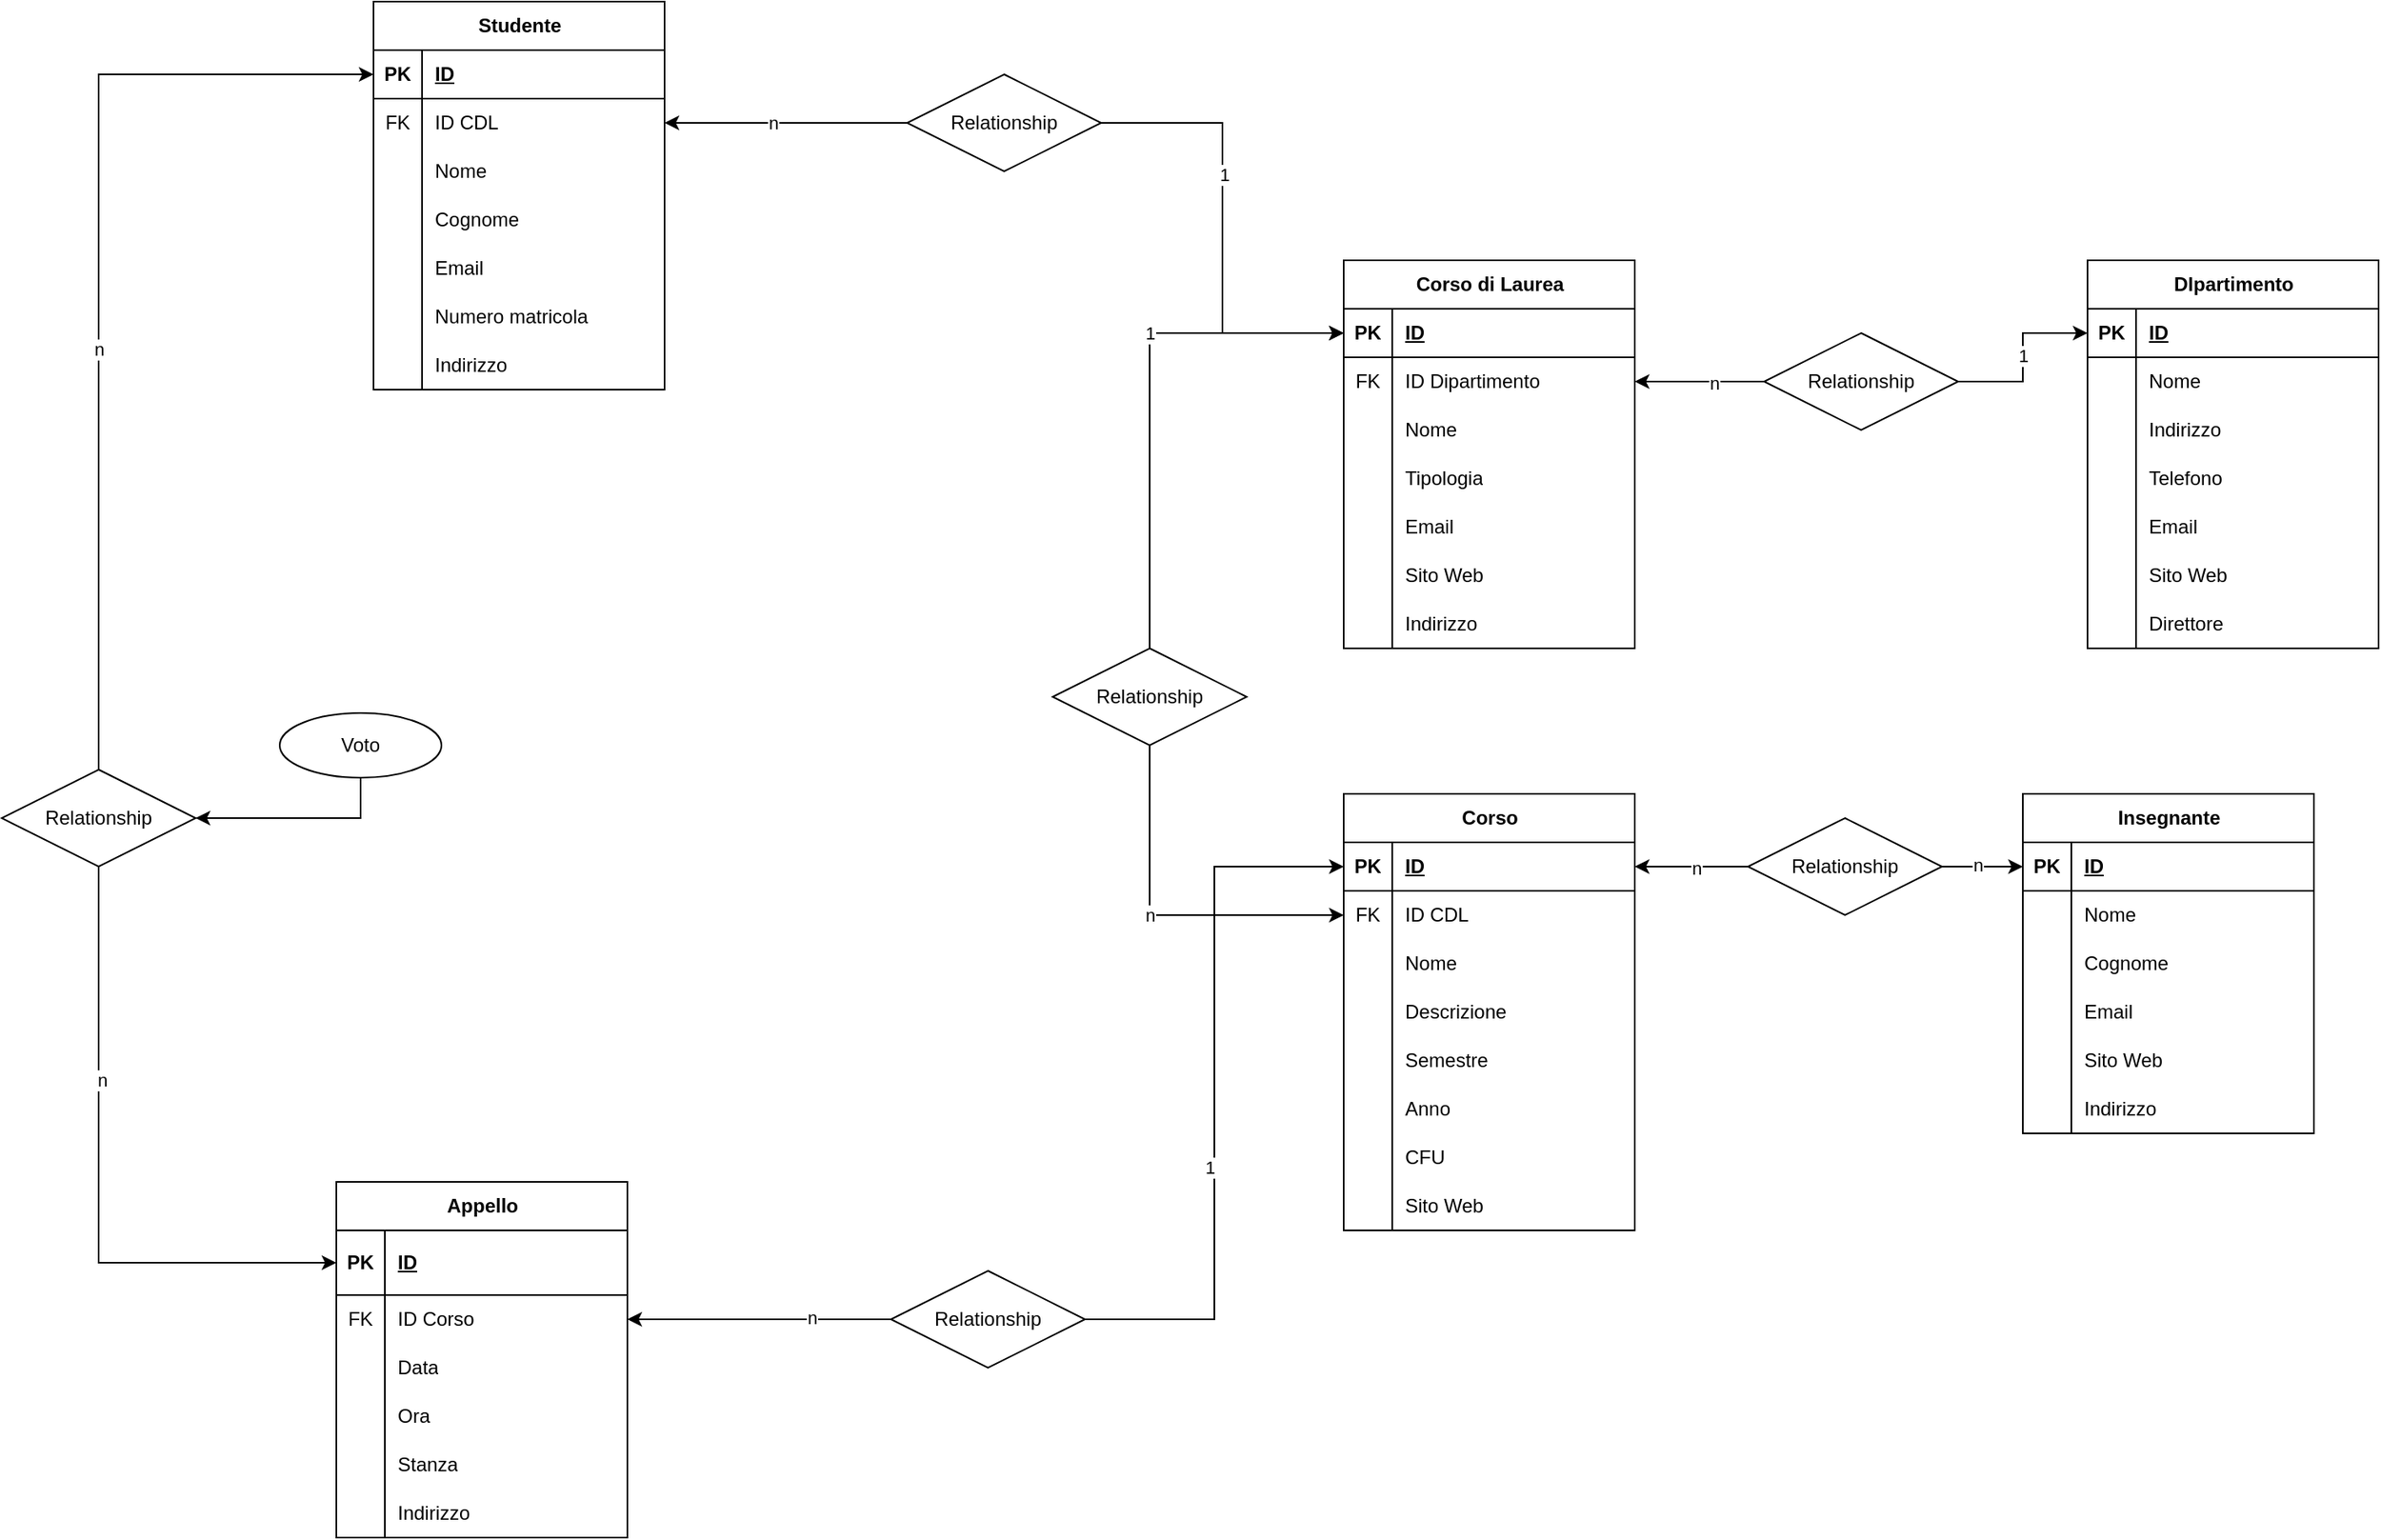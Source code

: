 <mxfile version="22.1.17" type="device">
  <diagram name="Pagina-1" id="bOSe6XZ02YsRYCnW9LyF">
    <mxGraphModel dx="2736" dy="949" grid="1" gridSize="10" guides="1" tooltips="1" connect="1" arrows="1" fold="1" page="1" pageScale="1" pageWidth="827" pageHeight="1169" math="0" shadow="0">
      <root>
        <mxCell id="0" />
        <mxCell id="1" parent="0" />
        <mxCell id="Li43aNXKRcYg925_j9xY-1" value="DIpartimento" style="shape=table;startSize=30;container=1;collapsible=1;childLayout=tableLayout;fixedRows=1;rowLines=0;fontStyle=1;align=center;resizeLast=1;html=1;" vertex="1" parent="1">
          <mxGeometry x="580" y="210" width="180" height="240" as="geometry" />
        </mxCell>
        <mxCell id="Li43aNXKRcYg925_j9xY-2" value="" style="shape=tableRow;horizontal=0;startSize=0;swimlaneHead=0;swimlaneBody=0;fillColor=none;collapsible=0;dropTarget=0;points=[[0,0.5],[1,0.5]];portConstraint=eastwest;top=0;left=0;right=0;bottom=1;" vertex="1" parent="Li43aNXKRcYg925_j9xY-1">
          <mxGeometry y="30" width="180" height="30" as="geometry" />
        </mxCell>
        <mxCell id="Li43aNXKRcYg925_j9xY-3" value="PK" style="shape=partialRectangle;connectable=0;fillColor=none;top=0;left=0;bottom=0;right=0;fontStyle=1;overflow=hidden;whiteSpace=wrap;html=1;" vertex="1" parent="Li43aNXKRcYg925_j9xY-2">
          <mxGeometry width="30" height="30" as="geometry">
            <mxRectangle width="30" height="30" as="alternateBounds" />
          </mxGeometry>
        </mxCell>
        <mxCell id="Li43aNXKRcYg925_j9xY-4" value="ID" style="shape=partialRectangle;connectable=0;fillColor=none;top=0;left=0;bottom=0;right=0;align=left;spacingLeft=6;fontStyle=5;overflow=hidden;whiteSpace=wrap;html=1;" vertex="1" parent="Li43aNXKRcYg925_j9xY-2">
          <mxGeometry x="30" width="150" height="30" as="geometry">
            <mxRectangle width="150" height="30" as="alternateBounds" />
          </mxGeometry>
        </mxCell>
        <mxCell id="Li43aNXKRcYg925_j9xY-5" value="" style="shape=tableRow;horizontal=0;startSize=0;swimlaneHead=0;swimlaneBody=0;fillColor=none;collapsible=0;dropTarget=0;points=[[0,0.5],[1,0.5]];portConstraint=eastwest;top=0;left=0;right=0;bottom=0;" vertex="1" parent="Li43aNXKRcYg925_j9xY-1">
          <mxGeometry y="60" width="180" height="30" as="geometry" />
        </mxCell>
        <mxCell id="Li43aNXKRcYg925_j9xY-6" value="" style="shape=partialRectangle;connectable=0;fillColor=none;top=0;left=0;bottom=0;right=0;editable=1;overflow=hidden;whiteSpace=wrap;html=1;" vertex="1" parent="Li43aNXKRcYg925_j9xY-5">
          <mxGeometry width="30" height="30" as="geometry">
            <mxRectangle width="30" height="30" as="alternateBounds" />
          </mxGeometry>
        </mxCell>
        <mxCell id="Li43aNXKRcYg925_j9xY-7" value="Nome" style="shape=partialRectangle;connectable=0;fillColor=none;top=0;left=0;bottom=0;right=0;align=left;spacingLeft=6;overflow=hidden;whiteSpace=wrap;html=1;" vertex="1" parent="Li43aNXKRcYg925_j9xY-5">
          <mxGeometry x="30" width="150" height="30" as="geometry">
            <mxRectangle width="150" height="30" as="alternateBounds" />
          </mxGeometry>
        </mxCell>
        <mxCell id="Li43aNXKRcYg925_j9xY-8" value="" style="shape=tableRow;horizontal=0;startSize=0;swimlaneHead=0;swimlaneBody=0;fillColor=none;collapsible=0;dropTarget=0;points=[[0,0.5],[1,0.5]];portConstraint=eastwest;top=0;left=0;right=0;bottom=0;" vertex="1" parent="Li43aNXKRcYg925_j9xY-1">
          <mxGeometry y="90" width="180" height="30" as="geometry" />
        </mxCell>
        <mxCell id="Li43aNXKRcYg925_j9xY-9" value="" style="shape=partialRectangle;connectable=0;fillColor=none;top=0;left=0;bottom=0;right=0;editable=1;overflow=hidden;whiteSpace=wrap;html=1;" vertex="1" parent="Li43aNXKRcYg925_j9xY-8">
          <mxGeometry width="30" height="30" as="geometry">
            <mxRectangle width="30" height="30" as="alternateBounds" />
          </mxGeometry>
        </mxCell>
        <mxCell id="Li43aNXKRcYg925_j9xY-10" value="Indirizzo" style="shape=partialRectangle;connectable=0;fillColor=none;top=0;left=0;bottom=0;right=0;align=left;spacingLeft=6;overflow=hidden;whiteSpace=wrap;html=1;" vertex="1" parent="Li43aNXKRcYg925_j9xY-8">
          <mxGeometry x="30" width="150" height="30" as="geometry">
            <mxRectangle width="150" height="30" as="alternateBounds" />
          </mxGeometry>
        </mxCell>
        <mxCell id="Li43aNXKRcYg925_j9xY-11" value="" style="shape=tableRow;horizontal=0;startSize=0;swimlaneHead=0;swimlaneBody=0;fillColor=none;collapsible=0;dropTarget=0;points=[[0,0.5],[1,0.5]];portConstraint=eastwest;top=0;left=0;right=0;bottom=0;" vertex="1" parent="Li43aNXKRcYg925_j9xY-1">
          <mxGeometry y="120" width="180" height="30" as="geometry" />
        </mxCell>
        <mxCell id="Li43aNXKRcYg925_j9xY-12" value="" style="shape=partialRectangle;connectable=0;fillColor=none;top=0;left=0;bottom=0;right=0;editable=1;overflow=hidden;whiteSpace=wrap;html=1;" vertex="1" parent="Li43aNXKRcYg925_j9xY-11">
          <mxGeometry width="30" height="30" as="geometry">
            <mxRectangle width="30" height="30" as="alternateBounds" />
          </mxGeometry>
        </mxCell>
        <mxCell id="Li43aNXKRcYg925_j9xY-13" value="Telefono" style="shape=partialRectangle;connectable=0;fillColor=none;top=0;left=0;bottom=0;right=0;align=left;spacingLeft=6;overflow=hidden;whiteSpace=wrap;html=1;" vertex="1" parent="Li43aNXKRcYg925_j9xY-11">
          <mxGeometry x="30" width="150" height="30" as="geometry">
            <mxRectangle width="150" height="30" as="alternateBounds" />
          </mxGeometry>
        </mxCell>
        <mxCell id="Li43aNXKRcYg925_j9xY-14" value="" style="shape=tableRow;horizontal=0;startSize=0;swimlaneHead=0;swimlaneBody=0;fillColor=none;collapsible=0;dropTarget=0;points=[[0,0.5],[1,0.5]];portConstraint=eastwest;top=0;left=0;right=0;bottom=0;" vertex="1" parent="Li43aNXKRcYg925_j9xY-1">
          <mxGeometry y="150" width="180" height="30" as="geometry" />
        </mxCell>
        <mxCell id="Li43aNXKRcYg925_j9xY-15" value="" style="shape=partialRectangle;connectable=0;fillColor=none;top=0;left=0;bottom=0;right=0;editable=1;overflow=hidden;whiteSpace=wrap;html=1;" vertex="1" parent="Li43aNXKRcYg925_j9xY-14">
          <mxGeometry width="30" height="30" as="geometry">
            <mxRectangle width="30" height="30" as="alternateBounds" />
          </mxGeometry>
        </mxCell>
        <mxCell id="Li43aNXKRcYg925_j9xY-16" value="Email" style="shape=partialRectangle;connectable=0;fillColor=none;top=0;left=0;bottom=0;right=0;align=left;spacingLeft=6;overflow=hidden;whiteSpace=wrap;html=1;" vertex="1" parent="Li43aNXKRcYg925_j9xY-14">
          <mxGeometry x="30" width="150" height="30" as="geometry">
            <mxRectangle width="150" height="30" as="alternateBounds" />
          </mxGeometry>
        </mxCell>
        <mxCell id="Li43aNXKRcYg925_j9xY-17" value="" style="shape=tableRow;horizontal=0;startSize=0;swimlaneHead=0;swimlaneBody=0;fillColor=none;collapsible=0;dropTarget=0;points=[[0,0.5],[1,0.5]];portConstraint=eastwest;top=0;left=0;right=0;bottom=0;" vertex="1" parent="Li43aNXKRcYg925_j9xY-1">
          <mxGeometry y="180" width="180" height="30" as="geometry" />
        </mxCell>
        <mxCell id="Li43aNXKRcYg925_j9xY-18" value="" style="shape=partialRectangle;connectable=0;fillColor=none;top=0;left=0;bottom=0;right=0;editable=1;overflow=hidden;whiteSpace=wrap;html=1;" vertex="1" parent="Li43aNXKRcYg925_j9xY-17">
          <mxGeometry width="30" height="30" as="geometry">
            <mxRectangle width="30" height="30" as="alternateBounds" />
          </mxGeometry>
        </mxCell>
        <mxCell id="Li43aNXKRcYg925_j9xY-19" value="Sito Web" style="shape=partialRectangle;connectable=0;fillColor=none;top=0;left=0;bottom=0;right=0;align=left;spacingLeft=6;overflow=hidden;whiteSpace=wrap;html=1;" vertex="1" parent="Li43aNXKRcYg925_j9xY-17">
          <mxGeometry x="30" width="150" height="30" as="geometry">
            <mxRectangle width="150" height="30" as="alternateBounds" />
          </mxGeometry>
        </mxCell>
        <mxCell id="Li43aNXKRcYg925_j9xY-20" value="" style="shape=tableRow;horizontal=0;startSize=0;swimlaneHead=0;swimlaneBody=0;fillColor=none;collapsible=0;dropTarget=0;points=[[0,0.5],[1,0.5]];portConstraint=eastwest;top=0;left=0;right=0;bottom=0;" vertex="1" parent="Li43aNXKRcYg925_j9xY-1">
          <mxGeometry y="210" width="180" height="30" as="geometry" />
        </mxCell>
        <mxCell id="Li43aNXKRcYg925_j9xY-21" value="" style="shape=partialRectangle;connectable=0;fillColor=none;top=0;left=0;bottom=0;right=0;editable=1;overflow=hidden;whiteSpace=wrap;html=1;" vertex="1" parent="Li43aNXKRcYg925_j9xY-20">
          <mxGeometry width="30" height="30" as="geometry">
            <mxRectangle width="30" height="30" as="alternateBounds" />
          </mxGeometry>
        </mxCell>
        <mxCell id="Li43aNXKRcYg925_j9xY-22" value="Direttore" style="shape=partialRectangle;connectable=0;fillColor=none;top=0;left=0;bottom=0;right=0;align=left;spacingLeft=6;overflow=hidden;whiteSpace=wrap;html=1;" vertex="1" parent="Li43aNXKRcYg925_j9xY-20">
          <mxGeometry x="30" width="150" height="30" as="geometry">
            <mxRectangle width="150" height="30" as="alternateBounds" />
          </mxGeometry>
        </mxCell>
        <mxCell id="Li43aNXKRcYg925_j9xY-23" value="Corso di Laurea" style="shape=table;startSize=30;container=1;collapsible=1;childLayout=tableLayout;fixedRows=1;rowLines=0;fontStyle=1;align=center;resizeLast=1;html=1;" vertex="1" parent="1">
          <mxGeometry x="120" y="210" width="180" height="240" as="geometry" />
        </mxCell>
        <mxCell id="Li43aNXKRcYg925_j9xY-24" value="" style="shape=tableRow;horizontal=0;startSize=0;swimlaneHead=0;swimlaneBody=0;fillColor=none;collapsible=0;dropTarget=0;points=[[0,0.5],[1,0.5]];portConstraint=eastwest;top=0;left=0;right=0;bottom=1;" vertex="1" parent="Li43aNXKRcYg925_j9xY-23">
          <mxGeometry y="30" width="180" height="30" as="geometry" />
        </mxCell>
        <mxCell id="Li43aNXKRcYg925_j9xY-25" value="PK" style="shape=partialRectangle;connectable=0;fillColor=none;top=0;left=0;bottom=0;right=0;fontStyle=1;overflow=hidden;whiteSpace=wrap;html=1;" vertex="1" parent="Li43aNXKRcYg925_j9xY-24">
          <mxGeometry width="30" height="30" as="geometry">
            <mxRectangle width="30" height="30" as="alternateBounds" />
          </mxGeometry>
        </mxCell>
        <mxCell id="Li43aNXKRcYg925_j9xY-26" value="ID" style="shape=partialRectangle;connectable=0;fillColor=none;top=0;left=0;bottom=0;right=0;align=left;spacingLeft=6;fontStyle=5;overflow=hidden;whiteSpace=wrap;html=1;" vertex="1" parent="Li43aNXKRcYg925_j9xY-24">
          <mxGeometry x="30" width="150" height="30" as="geometry">
            <mxRectangle width="150" height="30" as="alternateBounds" />
          </mxGeometry>
        </mxCell>
        <mxCell id="Li43aNXKRcYg925_j9xY-27" value="" style="shape=tableRow;horizontal=0;startSize=0;swimlaneHead=0;swimlaneBody=0;fillColor=none;collapsible=0;dropTarget=0;points=[[0,0.5],[1,0.5]];portConstraint=eastwest;top=0;left=0;right=0;bottom=0;" vertex="1" parent="Li43aNXKRcYg925_j9xY-23">
          <mxGeometry y="60" width="180" height="30" as="geometry" />
        </mxCell>
        <mxCell id="Li43aNXKRcYg925_j9xY-28" value="FK" style="shape=partialRectangle;connectable=0;fillColor=none;top=0;left=0;bottom=0;right=0;editable=1;overflow=hidden;whiteSpace=wrap;html=1;" vertex="1" parent="Li43aNXKRcYg925_j9xY-27">
          <mxGeometry width="30" height="30" as="geometry">
            <mxRectangle width="30" height="30" as="alternateBounds" />
          </mxGeometry>
        </mxCell>
        <mxCell id="Li43aNXKRcYg925_j9xY-29" value="ID Dipartimento" style="shape=partialRectangle;connectable=0;fillColor=none;top=0;left=0;bottom=0;right=0;align=left;spacingLeft=6;overflow=hidden;whiteSpace=wrap;html=1;" vertex="1" parent="Li43aNXKRcYg925_j9xY-27">
          <mxGeometry x="30" width="150" height="30" as="geometry">
            <mxRectangle width="150" height="30" as="alternateBounds" />
          </mxGeometry>
        </mxCell>
        <mxCell id="Li43aNXKRcYg925_j9xY-30" value="" style="shape=tableRow;horizontal=0;startSize=0;swimlaneHead=0;swimlaneBody=0;fillColor=none;collapsible=0;dropTarget=0;points=[[0,0.5],[1,0.5]];portConstraint=eastwest;top=0;left=0;right=0;bottom=0;" vertex="1" parent="Li43aNXKRcYg925_j9xY-23">
          <mxGeometry y="90" width="180" height="30" as="geometry" />
        </mxCell>
        <mxCell id="Li43aNXKRcYg925_j9xY-31" value="" style="shape=partialRectangle;connectable=0;fillColor=none;top=0;left=0;bottom=0;right=0;editable=1;overflow=hidden;whiteSpace=wrap;html=1;" vertex="1" parent="Li43aNXKRcYg925_j9xY-30">
          <mxGeometry width="30" height="30" as="geometry">
            <mxRectangle width="30" height="30" as="alternateBounds" />
          </mxGeometry>
        </mxCell>
        <mxCell id="Li43aNXKRcYg925_j9xY-32" value="Nome" style="shape=partialRectangle;connectable=0;fillColor=none;top=0;left=0;bottom=0;right=0;align=left;spacingLeft=6;overflow=hidden;whiteSpace=wrap;html=1;" vertex="1" parent="Li43aNXKRcYg925_j9xY-30">
          <mxGeometry x="30" width="150" height="30" as="geometry">
            <mxRectangle width="150" height="30" as="alternateBounds" />
          </mxGeometry>
        </mxCell>
        <mxCell id="Li43aNXKRcYg925_j9xY-33" value="" style="shape=tableRow;horizontal=0;startSize=0;swimlaneHead=0;swimlaneBody=0;fillColor=none;collapsible=0;dropTarget=0;points=[[0,0.5],[1,0.5]];portConstraint=eastwest;top=0;left=0;right=0;bottom=0;" vertex="1" parent="Li43aNXKRcYg925_j9xY-23">
          <mxGeometry y="120" width="180" height="30" as="geometry" />
        </mxCell>
        <mxCell id="Li43aNXKRcYg925_j9xY-34" value="" style="shape=partialRectangle;connectable=0;fillColor=none;top=0;left=0;bottom=0;right=0;editable=1;overflow=hidden;whiteSpace=wrap;html=1;" vertex="1" parent="Li43aNXKRcYg925_j9xY-33">
          <mxGeometry width="30" height="30" as="geometry">
            <mxRectangle width="30" height="30" as="alternateBounds" />
          </mxGeometry>
        </mxCell>
        <mxCell id="Li43aNXKRcYg925_j9xY-35" value="Tipologia" style="shape=partialRectangle;connectable=0;fillColor=none;top=0;left=0;bottom=0;right=0;align=left;spacingLeft=6;overflow=hidden;whiteSpace=wrap;html=1;" vertex="1" parent="Li43aNXKRcYg925_j9xY-33">
          <mxGeometry x="30" width="150" height="30" as="geometry">
            <mxRectangle width="150" height="30" as="alternateBounds" />
          </mxGeometry>
        </mxCell>
        <mxCell id="Li43aNXKRcYg925_j9xY-36" value="" style="shape=tableRow;horizontal=0;startSize=0;swimlaneHead=0;swimlaneBody=0;fillColor=none;collapsible=0;dropTarget=0;points=[[0,0.5],[1,0.5]];portConstraint=eastwest;top=0;left=0;right=0;bottom=0;" vertex="1" parent="Li43aNXKRcYg925_j9xY-23">
          <mxGeometry y="150" width="180" height="30" as="geometry" />
        </mxCell>
        <mxCell id="Li43aNXKRcYg925_j9xY-37" value="" style="shape=partialRectangle;connectable=0;fillColor=none;top=0;left=0;bottom=0;right=0;editable=1;overflow=hidden;whiteSpace=wrap;html=1;" vertex="1" parent="Li43aNXKRcYg925_j9xY-36">
          <mxGeometry width="30" height="30" as="geometry">
            <mxRectangle width="30" height="30" as="alternateBounds" />
          </mxGeometry>
        </mxCell>
        <mxCell id="Li43aNXKRcYg925_j9xY-38" value="Email" style="shape=partialRectangle;connectable=0;fillColor=none;top=0;left=0;bottom=0;right=0;align=left;spacingLeft=6;overflow=hidden;whiteSpace=wrap;html=1;" vertex="1" parent="Li43aNXKRcYg925_j9xY-36">
          <mxGeometry x="30" width="150" height="30" as="geometry">
            <mxRectangle width="150" height="30" as="alternateBounds" />
          </mxGeometry>
        </mxCell>
        <mxCell id="Li43aNXKRcYg925_j9xY-39" value="" style="shape=tableRow;horizontal=0;startSize=0;swimlaneHead=0;swimlaneBody=0;fillColor=none;collapsible=0;dropTarget=0;points=[[0,0.5],[1,0.5]];portConstraint=eastwest;top=0;left=0;right=0;bottom=0;" vertex="1" parent="Li43aNXKRcYg925_j9xY-23">
          <mxGeometry y="180" width="180" height="30" as="geometry" />
        </mxCell>
        <mxCell id="Li43aNXKRcYg925_j9xY-40" value="" style="shape=partialRectangle;connectable=0;fillColor=none;top=0;left=0;bottom=0;right=0;editable=1;overflow=hidden;whiteSpace=wrap;html=1;" vertex="1" parent="Li43aNXKRcYg925_j9xY-39">
          <mxGeometry width="30" height="30" as="geometry">
            <mxRectangle width="30" height="30" as="alternateBounds" />
          </mxGeometry>
        </mxCell>
        <mxCell id="Li43aNXKRcYg925_j9xY-41" value="Sito Web" style="shape=partialRectangle;connectable=0;fillColor=none;top=0;left=0;bottom=0;right=0;align=left;spacingLeft=6;overflow=hidden;whiteSpace=wrap;html=1;" vertex="1" parent="Li43aNXKRcYg925_j9xY-39">
          <mxGeometry x="30" width="150" height="30" as="geometry">
            <mxRectangle width="150" height="30" as="alternateBounds" />
          </mxGeometry>
        </mxCell>
        <mxCell id="Li43aNXKRcYg925_j9xY-42" value="" style="shape=tableRow;horizontal=0;startSize=0;swimlaneHead=0;swimlaneBody=0;fillColor=none;collapsible=0;dropTarget=0;points=[[0,0.5],[1,0.5]];portConstraint=eastwest;top=0;left=0;right=0;bottom=0;" vertex="1" parent="Li43aNXKRcYg925_j9xY-23">
          <mxGeometry y="210" width="180" height="30" as="geometry" />
        </mxCell>
        <mxCell id="Li43aNXKRcYg925_j9xY-43" value="" style="shape=partialRectangle;connectable=0;fillColor=none;top=0;left=0;bottom=0;right=0;editable=1;overflow=hidden;whiteSpace=wrap;html=1;" vertex="1" parent="Li43aNXKRcYg925_j9xY-42">
          <mxGeometry width="30" height="30" as="geometry">
            <mxRectangle width="30" height="30" as="alternateBounds" />
          </mxGeometry>
        </mxCell>
        <mxCell id="Li43aNXKRcYg925_j9xY-44" value="Indirizzo" style="shape=partialRectangle;connectable=0;fillColor=none;top=0;left=0;bottom=0;right=0;align=left;spacingLeft=6;overflow=hidden;whiteSpace=wrap;html=1;" vertex="1" parent="Li43aNXKRcYg925_j9xY-42">
          <mxGeometry x="30" width="150" height="30" as="geometry">
            <mxRectangle width="150" height="30" as="alternateBounds" />
          </mxGeometry>
        </mxCell>
        <mxCell id="Li43aNXKRcYg925_j9xY-53" style="edgeStyle=orthogonalEdgeStyle;rounded=0;orthogonalLoop=1;jettySize=auto;html=1;exitX=0;exitY=0.5;exitDx=0;exitDy=0;entryX=1;entryY=0.5;entryDx=0;entryDy=0;" edge="1" parent="1" source="Li43aNXKRcYg925_j9xY-52" target="Li43aNXKRcYg925_j9xY-27">
          <mxGeometry relative="1" as="geometry" />
        </mxCell>
        <mxCell id="Li43aNXKRcYg925_j9xY-56" value="n" style="edgeLabel;html=1;align=center;verticalAlign=middle;resizable=0;points=[];container=1;" vertex="1" connectable="0" parent="Li43aNXKRcYg925_j9xY-53">
          <mxGeometry x="-0.21" y="1" relative="1" as="geometry">
            <mxPoint as="offset" />
          </mxGeometry>
        </mxCell>
        <mxCell id="Li43aNXKRcYg925_j9xY-54" style="edgeStyle=orthogonalEdgeStyle;rounded=0;orthogonalLoop=1;jettySize=auto;html=1;exitX=1;exitY=0.5;exitDx=0;exitDy=0;entryX=0;entryY=0.5;entryDx=0;entryDy=0;" edge="1" parent="1" source="Li43aNXKRcYg925_j9xY-52" target="Li43aNXKRcYg925_j9xY-2">
          <mxGeometry relative="1" as="geometry" />
        </mxCell>
        <mxCell id="Li43aNXKRcYg925_j9xY-55" value="1" style="edgeLabel;html=1;align=center;verticalAlign=middle;resizable=0;points=[];" vertex="1" connectable="0" parent="Li43aNXKRcYg925_j9xY-54">
          <mxGeometry x="0.022" relative="1" as="geometry">
            <mxPoint as="offset" />
          </mxGeometry>
        </mxCell>
        <mxCell id="Li43aNXKRcYg925_j9xY-52" value="Relationship" style="shape=rhombus;perimeter=rhombusPerimeter;whiteSpace=wrap;html=1;align=center;" vertex="1" parent="1">
          <mxGeometry x="380" y="255" width="120" height="60" as="geometry" />
        </mxCell>
        <mxCell id="Li43aNXKRcYg925_j9xY-57" value="Corso" style="shape=table;startSize=30;container=1;collapsible=1;childLayout=tableLayout;fixedRows=1;rowLines=0;fontStyle=1;align=center;resizeLast=1;html=1;" vertex="1" parent="1">
          <mxGeometry x="120" y="540" width="180" height="270" as="geometry" />
        </mxCell>
        <mxCell id="Li43aNXKRcYg925_j9xY-58" value="" style="shape=tableRow;horizontal=0;startSize=0;swimlaneHead=0;swimlaneBody=0;fillColor=none;collapsible=0;dropTarget=0;points=[[0,0.5],[1,0.5]];portConstraint=eastwest;top=0;left=0;right=0;bottom=1;" vertex="1" parent="Li43aNXKRcYg925_j9xY-57">
          <mxGeometry y="30" width="180" height="30" as="geometry" />
        </mxCell>
        <mxCell id="Li43aNXKRcYg925_j9xY-59" value="PK" style="shape=partialRectangle;connectable=0;fillColor=none;top=0;left=0;bottom=0;right=0;fontStyle=1;overflow=hidden;whiteSpace=wrap;html=1;" vertex="1" parent="Li43aNXKRcYg925_j9xY-58">
          <mxGeometry width="30" height="30" as="geometry">
            <mxRectangle width="30" height="30" as="alternateBounds" />
          </mxGeometry>
        </mxCell>
        <mxCell id="Li43aNXKRcYg925_j9xY-60" value="ID" style="shape=partialRectangle;connectable=0;fillColor=none;top=0;left=0;bottom=0;right=0;align=left;spacingLeft=6;fontStyle=5;overflow=hidden;whiteSpace=wrap;html=1;" vertex="1" parent="Li43aNXKRcYg925_j9xY-58">
          <mxGeometry x="30" width="150" height="30" as="geometry">
            <mxRectangle width="150" height="30" as="alternateBounds" />
          </mxGeometry>
        </mxCell>
        <mxCell id="Li43aNXKRcYg925_j9xY-61" value="" style="shape=tableRow;horizontal=0;startSize=0;swimlaneHead=0;swimlaneBody=0;fillColor=none;collapsible=0;dropTarget=0;points=[[0,0.5],[1,0.5]];portConstraint=eastwest;top=0;left=0;right=0;bottom=0;" vertex="1" parent="Li43aNXKRcYg925_j9xY-57">
          <mxGeometry y="60" width="180" height="30" as="geometry" />
        </mxCell>
        <mxCell id="Li43aNXKRcYg925_j9xY-62" value="FK" style="shape=partialRectangle;connectable=0;fillColor=none;top=0;left=0;bottom=0;right=0;editable=1;overflow=hidden;whiteSpace=wrap;html=1;" vertex="1" parent="Li43aNXKRcYg925_j9xY-61">
          <mxGeometry width="30" height="30" as="geometry">
            <mxRectangle width="30" height="30" as="alternateBounds" />
          </mxGeometry>
        </mxCell>
        <mxCell id="Li43aNXKRcYg925_j9xY-63" value="ID CDL&amp;nbsp;" style="shape=partialRectangle;connectable=0;fillColor=none;top=0;left=0;bottom=0;right=0;align=left;spacingLeft=6;overflow=hidden;whiteSpace=wrap;html=1;" vertex="1" parent="Li43aNXKRcYg925_j9xY-61">
          <mxGeometry x="30" width="150" height="30" as="geometry">
            <mxRectangle width="150" height="30" as="alternateBounds" />
          </mxGeometry>
        </mxCell>
        <mxCell id="Li43aNXKRcYg925_j9xY-64" value="" style="shape=tableRow;horizontal=0;startSize=0;swimlaneHead=0;swimlaneBody=0;fillColor=none;collapsible=0;dropTarget=0;points=[[0,0.5],[1,0.5]];portConstraint=eastwest;top=0;left=0;right=0;bottom=0;" vertex="1" parent="Li43aNXKRcYg925_j9xY-57">
          <mxGeometry y="90" width="180" height="30" as="geometry" />
        </mxCell>
        <mxCell id="Li43aNXKRcYg925_j9xY-65" value="" style="shape=partialRectangle;connectable=0;fillColor=none;top=0;left=0;bottom=0;right=0;editable=1;overflow=hidden;whiteSpace=wrap;html=1;" vertex="1" parent="Li43aNXKRcYg925_j9xY-64">
          <mxGeometry width="30" height="30" as="geometry">
            <mxRectangle width="30" height="30" as="alternateBounds" />
          </mxGeometry>
        </mxCell>
        <mxCell id="Li43aNXKRcYg925_j9xY-66" value="Nome" style="shape=partialRectangle;connectable=0;fillColor=none;top=0;left=0;bottom=0;right=0;align=left;spacingLeft=6;overflow=hidden;whiteSpace=wrap;html=1;" vertex="1" parent="Li43aNXKRcYg925_j9xY-64">
          <mxGeometry x="30" width="150" height="30" as="geometry">
            <mxRectangle width="150" height="30" as="alternateBounds" />
          </mxGeometry>
        </mxCell>
        <mxCell id="Li43aNXKRcYg925_j9xY-67" value="" style="shape=tableRow;horizontal=0;startSize=0;swimlaneHead=0;swimlaneBody=0;fillColor=none;collapsible=0;dropTarget=0;points=[[0,0.5],[1,0.5]];portConstraint=eastwest;top=0;left=0;right=0;bottom=0;" vertex="1" parent="Li43aNXKRcYg925_j9xY-57">
          <mxGeometry y="120" width="180" height="30" as="geometry" />
        </mxCell>
        <mxCell id="Li43aNXKRcYg925_j9xY-68" value="" style="shape=partialRectangle;connectable=0;fillColor=none;top=0;left=0;bottom=0;right=0;editable=1;overflow=hidden;whiteSpace=wrap;html=1;" vertex="1" parent="Li43aNXKRcYg925_j9xY-67">
          <mxGeometry width="30" height="30" as="geometry">
            <mxRectangle width="30" height="30" as="alternateBounds" />
          </mxGeometry>
        </mxCell>
        <mxCell id="Li43aNXKRcYg925_j9xY-69" value="Descrizione" style="shape=partialRectangle;connectable=0;fillColor=none;top=0;left=0;bottom=0;right=0;align=left;spacingLeft=6;overflow=hidden;whiteSpace=wrap;html=1;" vertex="1" parent="Li43aNXKRcYg925_j9xY-67">
          <mxGeometry x="30" width="150" height="30" as="geometry">
            <mxRectangle width="150" height="30" as="alternateBounds" />
          </mxGeometry>
        </mxCell>
        <mxCell id="Li43aNXKRcYg925_j9xY-70" value="" style="shape=tableRow;horizontal=0;startSize=0;swimlaneHead=0;swimlaneBody=0;fillColor=none;collapsible=0;dropTarget=0;points=[[0,0.5],[1,0.5]];portConstraint=eastwest;top=0;left=0;right=0;bottom=0;" vertex="1" parent="Li43aNXKRcYg925_j9xY-57">
          <mxGeometry y="150" width="180" height="30" as="geometry" />
        </mxCell>
        <mxCell id="Li43aNXKRcYg925_j9xY-71" value="" style="shape=partialRectangle;connectable=0;fillColor=none;top=0;left=0;bottom=0;right=0;editable=1;overflow=hidden;whiteSpace=wrap;html=1;" vertex="1" parent="Li43aNXKRcYg925_j9xY-70">
          <mxGeometry width="30" height="30" as="geometry">
            <mxRectangle width="30" height="30" as="alternateBounds" />
          </mxGeometry>
        </mxCell>
        <mxCell id="Li43aNXKRcYg925_j9xY-72" value="Semestre" style="shape=partialRectangle;connectable=0;fillColor=none;top=0;left=0;bottom=0;right=0;align=left;spacingLeft=6;overflow=hidden;whiteSpace=wrap;html=1;" vertex="1" parent="Li43aNXKRcYg925_j9xY-70">
          <mxGeometry x="30" width="150" height="30" as="geometry">
            <mxRectangle width="150" height="30" as="alternateBounds" />
          </mxGeometry>
        </mxCell>
        <mxCell id="Li43aNXKRcYg925_j9xY-73" value="" style="shape=tableRow;horizontal=0;startSize=0;swimlaneHead=0;swimlaneBody=0;fillColor=none;collapsible=0;dropTarget=0;points=[[0,0.5],[1,0.5]];portConstraint=eastwest;top=0;left=0;right=0;bottom=0;" vertex="1" parent="Li43aNXKRcYg925_j9xY-57">
          <mxGeometry y="180" width="180" height="30" as="geometry" />
        </mxCell>
        <mxCell id="Li43aNXKRcYg925_j9xY-74" value="" style="shape=partialRectangle;connectable=0;fillColor=none;top=0;left=0;bottom=0;right=0;editable=1;overflow=hidden;whiteSpace=wrap;html=1;" vertex="1" parent="Li43aNXKRcYg925_j9xY-73">
          <mxGeometry width="30" height="30" as="geometry">
            <mxRectangle width="30" height="30" as="alternateBounds" />
          </mxGeometry>
        </mxCell>
        <mxCell id="Li43aNXKRcYg925_j9xY-75" value="Anno" style="shape=partialRectangle;connectable=0;fillColor=none;top=0;left=0;bottom=0;right=0;align=left;spacingLeft=6;overflow=hidden;whiteSpace=wrap;html=1;" vertex="1" parent="Li43aNXKRcYg925_j9xY-73">
          <mxGeometry x="30" width="150" height="30" as="geometry">
            <mxRectangle width="150" height="30" as="alternateBounds" />
          </mxGeometry>
        </mxCell>
        <mxCell id="Li43aNXKRcYg925_j9xY-76" value="" style="shape=tableRow;horizontal=0;startSize=0;swimlaneHead=0;swimlaneBody=0;fillColor=none;collapsible=0;dropTarget=0;points=[[0,0.5],[1,0.5]];portConstraint=eastwest;top=0;left=0;right=0;bottom=0;" vertex="1" parent="Li43aNXKRcYg925_j9xY-57">
          <mxGeometry y="210" width="180" height="30" as="geometry" />
        </mxCell>
        <mxCell id="Li43aNXKRcYg925_j9xY-77" value="" style="shape=partialRectangle;connectable=0;fillColor=none;top=0;left=0;bottom=0;right=0;editable=1;overflow=hidden;whiteSpace=wrap;html=1;" vertex="1" parent="Li43aNXKRcYg925_j9xY-76">
          <mxGeometry width="30" height="30" as="geometry">
            <mxRectangle width="30" height="30" as="alternateBounds" />
          </mxGeometry>
        </mxCell>
        <mxCell id="Li43aNXKRcYg925_j9xY-78" value="CFU" style="shape=partialRectangle;connectable=0;fillColor=none;top=0;left=0;bottom=0;right=0;align=left;spacingLeft=6;overflow=hidden;whiteSpace=wrap;html=1;" vertex="1" parent="Li43aNXKRcYg925_j9xY-76">
          <mxGeometry x="30" width="150" height="30" as="geometry">
            <mxRectangle width="150" height="30" as="alternateBounds" />
          </mxGeometry>
        </mxCell>
        <mxCell id="Li43aNXKRcYg925_j9xY-107" value="" style="shape=tableRow;horizontal=0;startSize=0;swimlaneHead=0;swimlaneBody=0;fillColor=none;collapsible=0;dropTarget=0;points=[[0,0.5],[1,0.5]];portConstraint=eastwest;top=0;left=0;right=0;bottom=0;" vertex="1" parent="Li43aNXKRcYg925_j9xY-57">
          <mxGeometry y="240" width="180" height="30" as="geometry" />
        </mxCell>
        <mxCell id="Li43aNXKRcYg925_j9xY-108" value="" style="shape=partialRectangle;connectable=0;fillColor=none;top=0;left=0;bottom=0;right=0;editable=1;overflow=hidden;whiteSpace=wrap;html=1;" vertex="1" parent="Li43aNXKRcYg925_j9xY-107">
          <mxGeometry width="30" height="30" as="geometry">
            <mxRectangle width="30" height="30" as="alternateBounds" />
          </mxGeometry>
        </mxCell>
        <mxCell id="Li43aNXKRcYg925_j9xY-109" value="Sito Web" style="shape=partialRectangle;connectable=0;fillColor=none;top=0;left=0;bottom=0;right=0;align=left;spacingLeft=6;overflow=hidden;whiteSpace=wrap;html=1;" vertex="1" parent="Li43aNXKRcYg925_j9xY-107">
          <mxGeometry x="30" width="150" height="30" as="geometry">
            <mxRectangle width="150" height="30" as="alternateBounds" />
          </mxGeometry>
        </mxCell>
        <mxCell id="Li43aNXKRcYg925_j9xY-81" style="edgeStyle=orthogonalEdgeStyle;rounded=0;orthogonalLoop=1;jettySize=auto;html=1;exitX=0.5;exitY=0;exitDx=0;exitDy=0;entryX=0;entryY=0.5;entryDx=0;entryDy=0;" edge="1" parent="1" source="Li43aNXKRcYg925_j9xY-79" target="Li43aNXKRcYg925_j9xY-24">
          <mxGeometry relative="1" as="geometry" />
        </mxCell>
        <mxCell id="Li43aNXKRcYg925_j9xY-83" value="1" style="edgeLabel;html=1;align=center;verticalAlign=middle;resizable=0;points=[];" vertex="1" connectable="0" parent="Li43aNXKRcYg925_j9xY-81">
          <mxGeometry x="0.238" relative="1" as="geometry">
            <mxPoint as="offset" />
          </mxGeometry>
        </mxCell>
        <mxCell id="Li43aNXKRcYg925_j9xY-82" style="edgeStyle=orthogonalEdgeStyle;rounded=0;orthogonalLoop=1;jettySize=auto;html=1;exitX=0.5;exitY=1;exitDx=0;exitDy=0;" edge="1" parent="1" source="Li43aNXKRcYg925_j9xY-79" target="Li43aNXKRcYg925_j9xY-61">
          <mxGeometry relative="1" as="geometry" />
        </mxCell>
        <mxCell id="Li43aNXKRcYg925_j9xY-84" value="n" style="edgeLabel;html=1;align=center;verticalAlign=middle;resizable=0;points=[];" vertex="1" connectable="0" parent="Li43aNXKRcYg925_j9xY-82">
          <mxGeometry x="-0.066" relative="1" as="geometry">
            <mxPoint as="offset" />
          </mxGeometry>
        </mxCell>
        <mxCell id="Li43aNXKRcYg925_j9xY-79" value="Relationship" style="shape=rhombus;perimeter=rhombusPerimeter;whiteSpace=wrap;html=1;align=center;" vertex="1" parent="1">
          <mxGeometry x="-60" y="450" width="120" height="60" as="geometry" />
        </mxCell>
        <mxCell id="Li43aNXKRcYg925_j9xY-85" value="Insegnante" style="shape=table;startSize=30;container=1;collapsible=1;childLayout=tableLayout;fixedRows=1;rowLines=0;fontStyle=1;align=center;resizeLast=1;html=1;" vertex="1" parent="1">
          <mxGeometry x="540" y="540" width="180" height="210" as="geometry" />
        </mxCell>
        <mxCell id="Li43aNXKRcYg925_j9xY-86" value="" style="shape=tableRow;horizontal=0;startSize=0;swimlaneHead=0;swimlaneBody=0;fillColor=none;collapsible=0;dropTarget=0;points=[[0,0.5],[1,0.5]];portConstraint=eastwest;top=0;left=0;right=0;bottom=1;" vertex="1" parent="Li43aNXKRcYg925_j9xY-85">
          <mxGeometry y="30" width="180" height="30" as="geometry" />
        </mxCell>
        <mxCell id="Li43aNXKRcYg925_j9xY-87" value="PK" style="shape=partialRectangle;connectable=0;fillColor=none;top=0;left=0;bottom=0;right=0;fontStyle=1;overflow=hidden;whiteSpace=wrap;html=1;" vertex="1" parent="Li43aNXKRcYg925_j9xY-86">
          <mxGeometry width="30" height="30" as="geometry">
            <mxRectangle width="30" height="30" as="alternateBounds" />
          </mxGeometry>
        </mxCell>
        <mxCell id="Li43aNXKRcYg925_j9xY-88" value="ID" style="shape=partialRectangle;connectable=0;fillColor=none;top=0;left=0;bottom=0;right=0;align=left;spacingLeft=6;fontStyle=5;overflow=hidden;whiteSpace=wrap;html=1;" vertex="1" parent="Li43aNXKRcYg925_j9xY-86">
          <mxGeometry x="30" width="150" height="30" as="geometry">
            <mxRectangle width="150" height="30" as="alternateBounds" />
          </mxGeometry>
        </mxCell>
        <mxCell id="Li43aNXKRcYg925_j9xY-92" value="" style="shape=tableRow;horizontal=0;startSize=0;swimlaneHead=0;swimlaneBody=0;fillColor=none;collapsible=0;dropTarget=0;points=[[0,0.5],[1,0.5]];portConstraint=eastwest;top=0;left=0;right=0;bottom=0;" vertex="1" parent="Li43aNXKRcYg925_j9xY-85">
          <mxGeometry y="60" width="180" height="30" as="geometry" />
        </mxCell>
        <mxCell id="Li43aNXKRcYg925_j9xY-93" value="" style="shape=partialRectangle;connectable=0;fillColor=none;top=0;left=0;bottom=0;right=0;editable=1;overflow=hidden;whiteSpace=wrap;html=1;" vertex="1" parent="Li43aNXKRcYg925_j9xY-92">
          <mxGeometry width="30" height="30" as="geometry">
            <mxRectangle width="30" height="30" as="alternateBounds" />
          </mxGeometry>
        </mxCell>
        <mxCell id="Li43aNXKRcYg925_j9xY-94" value="Nome" style="shape=partialRectangle;connectable=0;fillColor=none;top=0;left=0;bottom=0;right=0;align=left;spacingLeft=6;overflow=hidden;whiteSpace=wrap;html=1;" vertex="1" parent="Li43aNXKRcYg925_j9xY-92">
          <mxGeometry x="30" width="150" height="30" as="geometry">
            <mxRectangle width="150" height="30" as="alternateBounds" />
          </mxGeometry>
        </mxCell>
        <mxCell id="Li43aNXKRcYg925_j9xY-95" value="" style="shape=tableRow;horizontal=0;startSize=0;swimlaneHead=0;swimlaneBody=0;fillColor=none;collapsible=0;dropTarget=0;points=[[0,0.5],[1,0.5]];portConstraint=eastwest;top=0;left=0;right=0;bottom=0;" vertex="1" parent="Li43aNXKRcYg925_j9xY-85">
          <mxGeometry y="90" width="180" height="30" as="geometry" />
        </mxCell>
        <mxCell id="Li43aNXKRcYg925_j9xY-96" value="" style="shape=partialRectangle;connectable=0;fillColor=none;top=0;left=0;bottom=0;right=0;editable=1;overflow=hidden;whiteSpace=wrap;html=1;" vertex="1" parent="Li43aNXKRcYg925_j9xY-95">
          <mxGeometry width="30" height="30" as="geometry">
            <mxRectangle width="30" height="30" as="alternateBounds" />
          </mxGeometry>
        </mxCell>
        <mxCell id="Li43aNXKRcYg925_j9xY-97" value="Cognome" style="shape=partialRectangle;connectable=0;fillColor=none;top=0;left=0;bottom=0;right=0;align=left;spacingLeft=6;overflow=hidden;whiteSpace=wrap;html=1;" vertex="1" parent="Li43aNXKRcYg925_j9xY-95">
          <mxGeometry x="30" width="150" height="30" as="geometry">
            <mxRectangle width="150" height="30" as="alternateBounds" />
          </mxGeometry>
        </mxCell>
        <mxCell id="Li43aNXKRcYg925_j9xY-98" value="" style="shape=tableRow;horizontal=0;startSize=0;swimlaneHead=0;swimlaneBody=0;fillColor=none;collapsible=0;dropTarget=0;points=[[0,0.5],[1,0.5]];portConstraint=eastwest;top=0;left=0;right=0;bottom=0;" vertex="1" parent="Li43aNXKRcYg925_j9xY-85">
          <mxGeometry y="120" width="180" height="30" as="geometry" />
        </mxCell>
        <mxCell id="Li43aNXKRcYg925_j9xY-99" value="" style="shape=partialRectangle;connectable=0;fillColor=none;top=0;left=0;bottom=0;right=0;editable=1;overflow=hidden;whiteSpace=wrap;html=1;" vertex="1" parent="Li43aNXKRcYg925_j9xY-98">
          <mxGeometry width="30" height="30" as="geometry">
            <mxRectangle width="30" height="30" as="alternateBounds" />
          </mxGeometry>
        </mxCell>
        <mxCell id="Li43aNXKRcYg925_j9xY-100" value="Email" style="shape=partialRectangle;connectable=0;fillColor=none;top=0;left=0;bottom=0;right=0;align=left;spacingLeft=6;overflow=hidden;whiteSpace=wrap;html=1;" vertex="1" parent="Li43aNXKRcYg925_j9xY-98">
          <mxGeometry x="30" width="150" height="30" as="geometry">
            <mxRectangle width="150" height="30" as="alternateBounds" />
          </mxGeometry>
        </mxCell>
        <mxCell id="Li43aNXKRcYg925_j9xY-101" value="" style="shape=tableRow;horizontal=0;startSize=0;swimlaneHead=0;swimlaneBody=0;fillColor=none;collapsible=0;dropTarget=0;points=[[0,0.5],[1,0.5]];portConstraint=eastwest;top=0;left=0;right=0;bottom=0;" vertex="1" parent="Li43aNXKRcYg925_j9xY-85">
          <mxGeometry y="150" width="180" height="30" as="geometry" />
        </mxCell>
        <mxCell id="Li43aNXKRcYg925_j9xY-102" value="" style="shape=partialRectangle;connectable=0;fillColor=none;top=0;left=0;bottom=0;right=0;editable=1;overflow=hidden;whiteSpace=wrap;html=1;" vertex="1" parent="Li43aNXKRcYg925_j9xY-101">
          <mxGeometry width="30" height="30" as="geometry">
            <mxRectangle width="30" height="30" as="alternateBounds" />
          </mxGeometry>
        </mxCell>
        <mxCell id="Li43aNXKRcYg925_j9xY-103" value="Sito Web" style="shape=partialRectangle;connectable=0;fillColor=none;top=0;left=0;bottom=0;right=0;align=left;spacingLeft=6;overflow=hidden;whiteSpace=wrap;html=1;" vertex="1" parent="Li43aNXKRcYg925_j9xY-101">
          <mxGeometry x="30" width="150" height="30" as="geometry">
            <mxRectangle width="150" height="30" as="alternateBounds" />
          </mxGeometry>
        </mxCell>
        <mxCell id="Li43aNXKRcYg925_j9xY-104" value="" style="shape=tableRow;horizontal=0;startSize=0;swimlaneHead=0;swimlaneBody=0;fillColor=none;collapsible=0;dropTarget=0;points=[[0,0.5],[1,0.5]];portConstraint=eastwest;top=0;left=0;right=0;bottom=0;" vertex="1" parent="Li43aNXKRcYg925_j9xY-85">
          <mxGeometry y="180" width="180" height="30" as="geometry" />
        </mxCell>
        <mxCell id="Li43aNXKRcYg925_j9xY-105" value="" style="shape=partialRectangle;connectable=0;fillColor=none;top=0;left=0;bottom=0;right=0;editable=1;overflow=hidden;whiteSpace=wrap;html=1;" vertex="1" parent="Li43aNXKRcYg925_j9xY-104">
          <mxGeometry width="30" height="30" as="geometry">
            <mxRectangle width="30" height="30" as="alternateBounds" />
          </mxGeometry>
        </mxCell>
        <mxCell id="Li43aNXKRcYg925_j9xY-106" value="Indirizzo" style="shape=partialRectangle;connectable=0;fillColor=none;top=0;left=0;bottom=0;right=0;align=left;spacingLeft=6;overflow=hidden;whiteSpace=wrap;html=1;" vertex="1" parent="Li43aNXKRcYg925_j9xY-104">
          <mxGeometry x="30" width="150" height="30" as="geometry">
            <mxRectangle width="150" height="30" as="alternateBounds" />
          </mxGeometry>
        </mxCell>
        <mxCell id="Li43aNXKRcYg925_j9xY-111" style="edgeStyle=orthogonalEdgeStyle;rounded=0;orthogonalLoop=1;jettySize=auto;html=1;exitX=0;exitY=0.5;exitDx=0;exitDy=0;entryX=1;entryY=0.5;entryDx=0;entryDy=0;" edge="1" parent="1" source="Li43aNXKRcYg925_j9xY-110" target="Li43aNXKRcYg925_j9xY-58">
          <mxGeometry relative="1" as="geometry" />
        </mxCell>
        <mxCell id="Li43aNXKRcYg925_j9xY-113" value="n" style="edgeLabel;html=1;align=center;verticalAlign=middle;resizable=0;points=[];" vertex="1" connectable="0" parent="Li43aNXKRcYg925_j9xY-111">
          <mxGeometry x="-0.073" y="1" relative="1" as="geometry">
            <mxPoint as="offset" />
          </mxGeometry>
        </mxCell>
        <mxCell id="Li43aNXKRcYg925_j9xY-184" style="edgeStyle=orthogonalEdgeStyle;rounded=0;orthogonalLoop=1;jettySize=auto;html=1;exitX=1;exitY=0.5;exitDx=0;exitDy=0;entryX=0;entryY=0.5;entryDx=0;entryDy=0;" edge="1" parent="1" source="Li43aNXKRcYg925_j9xY-110" target="Li43aNXKRcYg925_j9xY-86">
          <mxGeometry relative="1" as="geometry" />
        </mxCell>
        <mxCell id="Li43aNXKRcYg925_j9xY-185" value="n" style="edgeLabel;html=1;align=center;verticalAlign=middle;resizable=0;points=[];" vertex="1" connectable="0" parent="Li43aNXKRcYg925_j9xY-184">
          <mxGeometry x="-0.133" y="1" relative="1" as="geometry">
            <mxPoint as="offset" />
          </mxGeometry>
        </mxCell>
        <mxCell id="Li43aNXKRcYg925_j9xY-110" value="Relationship" style="shape=rhombus;perimeter=rhombusPerimeter;whiteSpace=wrap;html=1;align=center;" vertex="1" parent="1">
          <mxGeometry x="370" y="555" width="120" height="60" as="geometry" />
        </mxCell>
        <mxCell id="Li43aNXKRcYg925_j9xY-115" value="Appello" style="shape=table;startSize=30;container=1;collapsible=1;childLayout=tableLayout;fixedRows=1;rowLines=0;fontStyle=1;align=center;resizeLast=1;html=1;" vertex="1" parent="1">
          <mxGeometry x="-503" y="780" width="180" height="220" as="geometry" />
        </mxCell>
        <mxCell id="Li43aNXKRcYg925_j9xY-116" value="" style="shape=tableRow;horizontal=0;startSize=0;swimlaneHead=0;swimlaneBody=0;fillColor=none;collapsible=0;dropTarget=0;points=[[0,0.5],[1,0.5]];portConstraint=eastwest;top=0;left=0;right=0;bottom=1;" vertex="1" parent="Li43aNXKRcYg925_j9xY-115">
          <mxGeometry y="30" width="180" height="40" as="geometry" />
        </mxCell>
        <mxCell id="Li43aNXKRcYg925_j9xY-117" value="PK" style="shape=partialRectangle;connectable=0;fillColor=none;top=0;left=0;bottom=0;right=0;fontStyle=1;overflow=hidden;whiteSpace=wrap;html=1;" vertex="1" parent="Li43aNXKRcYg925_j9xY-116">
          <mxGeometry width="30" height="40" as="geometry">
            <mxRectangle width="30" height="40" as="alternateBounds" />
          </mxGeometry>
        </mxCell>
        <mxCell id="Li43aNXKRcYg925_j9xY-118" value="ID" style="shape=partialRectangle;connectable=0;fillColor=none;top=0;left=0;bottom=0;right=0;align=left;spacingLeft=6;fontStyle=5;overflow=hidden;whiteSpace=wrap;html=1;" vertex="1" parent="Li43aNXKRcYg925_j9xY-116">
          <mxGeometry x="30" width="150" height="40" as="geometry">
            <mxRectangle width="150" height="40" as="alternateBounds" />
          </mxGeometry>
        </mxCell>
        <mxCell id="Li43aNXKRcYg925_j9xY-119" value="" style="shape=tableRow;horizontal=0;startSize=0;swimlaneHead=0;swimlaneBody=0;fillColor=none;collapsible=0;dropTarget=0;points=[[0,0.5],[1,0.5]];portConstraint=eastwest;top=0;left=0;right=0;bottom=0;" vertex="1" parent="Li43aNXKRcYg925_j9xY-115">
          <mxGeometry y="70" width="180" height="30" as="geometry" />
        </mxCell>
        <mxCell id="Li43aNXKRcYg925_j9xY-120" value="FK" style="shape=partialRectangle;connectable=0;fillColor=none;top=0;left=0;bottom=0;right=0;editable=1;overflow=hidden;whiteSpace=wrap;html=1;" vertex="1" parent="Li43aNXKRcYg925_j9xY-119">
          <mxGeometry width="30" height="30" as="geometry">
            <mxRectangle width="30" height="30" as="alternateBounds" />
          </mxGeometry>
        </mxCell>
        <mxCell id="Li43aNXKRcYg925_j9xY-121" value="ID Corso" style="shape=partialRectangle;connectable=0;fillColor=none;top=0;left=0;bottom=0;right=0;align=left;spacingLeft=6;overflow=hidden;whiteSpace=wrap;html=1;" vertex="1" parent="Li43aNXKRcYg925_j9xY-119">
          <mxGeometry x="30" width="150" height="30" as="geometry">
            <mxRectangle width="150" height="30" as="alternateBounds" />
          </mxGeometry>
        </mxCell>
        <mxCell id="Li43aNXKRcYg925_j9xY-122" value="" style="shape=tableRow;horizontal=0;startSize=0;swimlaneHead=0;swimlaneBody=0;fillColor=none;collapsible=0;dropTarget=0;points=[[0,0.5],[1,0.5]];portConstraint=eastwest;top=0;left=0;right=0;bottom=0;" vertex="1" parent="Li43aNXKRcYg925_j9xY-115">
          <mxGeometry y="100" width="180" height="30" as="geometry" />
        </mxCell>
        <mxCell id="Li43aNXKRcYg925_j9xY-123" value="" style="shape=partialRectangle;connectable=0;fillColor=none;top=0;left=0;bottom=0;right=0;editable=1;overflow=hidden;whiteSpace=wrap;html=1;" vertex="1" parent="Li43aNXKRcYg925_j9xY-122">
          <mxGeometry width="30" height="30" as="geometry">
            <mxRectangle width="30" height="30" as="alternateBounds" />
          </mxGeometry>
        </mxCell>
        <mxCell id="Li43aNXKRcYg925_j9xY-124" value="Data" style="shape=partialRectangle;connectable=0;fillColor=none;top=0;left=0;bottom=0;right=0;align=left;spacingLeft=6;overflow=hidden;whiteSpace=wrap;html=1;" vertex="1" parent="Li43aNXKRcYg925_j9xY-122">
          <mxGeometry x="30" width="150" height="30" as="geometry">
            <mxRectangle width="150" height="30" as="alternateBounds" />
          </mxGeometry>
        </mxCell>
        <mxCell id="Li43aNXKRcYg925_j9xY-125" value="" style="shape=tableRow;horizontal=0;startSize=0;swimlaneHead=0;swimlaneBody=0;fillColor=none;collapsible=0;dropTarget=0;points=[[0,0.5],[1,0.5]];portConstraint=eastwest;top=0;left=0;right=0;bottom=0;" vertex="1" parent="Li43aNXKRcYg925_j9xY-115">
          <mxGeometry y="130" width="180" height="30" as="geometry" />
        </mxCell>
        <mxCell id="Li43aNXKRcYg925_j9xY-126" value="" style="shape=partialRectangle;connectable=0;fillColor=none;top=0;left=0;bottom=0;right=0;editable=1;overflow=hidden;whiteSpace=wrap;html=1;" vertex="1" parent="Li43aNXKRcYg925_j9xY-125">
          <mxGeometry width="30" height="30" as="geometry">
            <mxRectangle width="30" height="30" as="alternateBounds" />
          </mxGeometry>
        </mxCell>
        <mxCell id="Li43aNXKRcYg925_j9xY-127" value="Ora" style="shape=partialRectangle;connectable=0;fillColor=none;top=0;left=0;bottom=0;right=0;align=left;spacingLeft=6;overflow=hidden;whiteSpace=wrap;html=1;" vertex="1" parent="Li43aNXKRcYg925_j9xY-125">
          <mxGeometry x="30" width="150" height="30" as="geometry">
            <mxRectangle width="150" height="30" as="alternateBounds" />
          </mxGeometry>
        </mxCell>
        <mxCell id="Li43aNXKRcYg925_j9xY-128" value="" style="shape=tableRow;horizontal=0;startSize=0;swimlaneHead=0;swimlaneBody=0;fillColor=none;collapsible=0;dropTarget=0;points=[[0,0.5],[1,0.5]];portConstraint=eastwest;top=0;left=0;right=0;bottom=0;" vertex="1" parent="Li43aNXKRcYg925_j9xY-115">
          <mxGeometry y="160" width="180" height="30" as="geometry" />
        </mxCell>
        <mxCell id="Li43aNXKRcYg925_j9xY-129" value="" style="shape=partialRectangle;connectable=0;fillColor=none;top=0;left=0;bottom=0;right=0;editable=1;overflow=hidden;whiteSpace=wrap;html=1;" vertex="1" parent="Li43aNXKRcYg925_j9xY-128">
          <mxGeometry width="30" height="30" as="geometry">
            <mxRectangle width="30" height="30" as="alternateBounds" />
          </mxGeometry>
        </mxCell>
        <mxCell id="Li43aNXKRcYg925_j9xY-130" value="Stanza" style="shape=partialRectangle;connectable=0;fillColor=none;top=0;left=0;bottom=0;right=0;align=left;spacingLeft=6;overflow=hidden;whiteSpace=wrap;html=1;" vertex="1" parent="Li43aNXKRcYg925_j9xY-128">
          <mxGeometry x="30" width="150" height="30" as="geometry">
            <mxRectangle width="150" height="30" as="alternateBounds" />
          </mxGeometry>
        </mxCell>
        <mxCell id="Li43aNXKRcYg925_j9xY-131" value="" style="shape=tableRow;horizontal=0;startSize=0;swimlaneHead=0;swimlaneBody=0;fillColor=none;collapsible=0;dropTarget=0;points=[[0,0.5],[1,0.5]];portConstraint=eastwest;top=0;left=0;right=0;bottom=0;" vertex="1" parent="Li43aNXKRcYg925_j9xY-115">
          <mxGeometry y="190" width="180" height="30" as="geometry" />
        </mxCell>
        <mxCell id="Li43aNXKRcYg925_j9xY-132" value="" style="shape=partialRectangle;connectable=0;fillColor=none;top=0;left=0;bottom=0;right=0;editable=1;overflow=hidden;whiteSpace=wrap;html=1;" vertex="1" parent="Li43aNXKRcYg925_j9xY-131">
          <mxGeometry width="30" height="30" as="geometry">
            <mxRectangle width="30" height="30" as="alternateBounds" />
          </mxGeometry>
        </mxCell>
        <mxCell id="Li43aNXKRcYg925_j9xY-133" value="Indirizzo" style="shape=partialRectangle;connectable=0;fillColor=none;top=0;left=0;bottom=0;right=0;align=left;spacingLeft=6;overflow=hidden;whiteSpace=wrap;html=1;" vertex="1" parent="Li43aNXKRcYg925_j9xY-131">
          <mxGeometry x="30" width="150" height="30" as="geometry">
            <mxRectangle width="150" height="30" as="alternateBounds" />
          </mxGeometry>
        </mxCell>
        <mxCell id="Li43aNXKRcYg925_j9xY-179" style="edgeStyle=orthogonalEdgeStyle;rounded=0;orthogonalLoop=1;jettySize=auto;html=1;exitX=0;exitY=0.5;exitDx=0;exitDy=0;" edge="1" parent="1" source="Li43aNXKRcYg925_j9xY-138" target="Li43aNXKRcYg925_j9xY-119">
          <mxGeometry relative="1" as="geometry" />
        </mxCell>
        <mxCell id="Li43aNXKRcYg925_j9xY-180" value="n" style="edgeLabel;html=1;align=center;verticalAlign=middle;resizable=0;points=[];" vertex="1" connectable="0" parent="Li43aNXKRcYg925_j9xY-179">
          <mxGeometry x="-0.398" y="-1" relative="1" as="geometry">
            <mxPoint as="offset" />
          </mxGeometry>
        </mxCell>
        <mxCell id="Li43aNXKRcYg925_j9xY-181" style="edgeStyle=orthogonalEdgeStyle;rounded=0;orthogonalLoop=1;jettySize=auto;html=1;exitX=1;exitY=0.5;exitDx=0;exitDy=0;entryX=0;entryY=0.5;entryDx=0;entryDy=0;" edge="1" parent="1" source="Li43aNXKRcYg925_j9xY-138" target="Li43aNXKRcYg925_j9xY-58">
          <mxGeometry relative="1" as="geometry" />
        </mxCell>
        <mxCell id="Li43aNXKRcYg925_j9xY-182" value="1" style="edgeLabel;html=1;align=center;verticalAlign=middle;resizable=0;points=[];" vertex="1" connectable="0" parent="Li43aNXKRcYg925_j9xY-181">
          <mxGeometry x="-0.206" y="3" relative="1" as="geometry">
            <mxPoint as="offset" />
          </mxGeometry>
        </mxCell>
        <mxCell id="Li43aNXKRcYg925_j9xY-138" value="Relationship" style="shape=rhombus;perimeter=rhombusPerimeter;whiteSpace=wrap;html=1;align=center;" vertex="1" parent="1">
          <mxGeometry x="-160" y="835" width="120" height="60" as="geometry" />
        </mxCell>
        <mxCell id="Li43aNXKRcYg925_j9xY-144" value="Studente" style="shape=table;startSize=30;container=1;collapsible=1;childLayout=tableLayout;fixedRows=1;rowLines=0;fontStyle=1;align=center;resizeLast=1;html=1;" vertex="1" parent="1">
          <mxGeometry x="-480" y="50" width="180" height="240" as="geometry" />
        </mxCell>
        <mxCell id="Li43aNXKRcYg925_j9xY-145" value="" style="shape=tableRow;horizontal=0;startSize=0;swimlaneHead=0;swimlaneBody=0;fillColor=none;collapsible=0;dropTarget=0;points=[[0,0.5],[1,0.5]];portConstraint=eastwest;top=0;left=0;right=0;bottom=1;" vertex="1" parent="Li43aNXKRcYg925_j9xY-144">
          <mxGeometry y="30" width="180" height="30" as="geometry" />
        </mxCell>
        <mxCell id="Li43aNXKRcYg925_j9xY-146" value="PK" style="shape=partialRectangle;connectable=0;fillColor=none;top=0;left=0;bottom=0;right=0;fontStyle=1;overflow=hidden;whiteSpace=wrap;html=1;" vertex="1" parent="Li43aNXKRcYg925_j9xY-145">
          <mxGeometry width="30" height="30" as="geometry">
            <mxRectangle width="30" height="30" as="alternateBounds" />
          </mxGeometry>
        </mxCell>
        <mxCell id="Li43aNXKRcYg925_j9xY-147" value="ID" style="shape=partialRectangle;connectable=0;fillColor=none;top=0;left=0;bottom=0;right=0;align=left;spacingLeft=6;fontStyle=5;overflow=hidden;whiteSpace=wrap;html=1;" vertex="1" parent="Li43aNXKRcYg925_j9xY-145">
          <mxGeometry x="30" width="150" height="30" as="geometry">
            <mxRectangle width="150" height="30" as="alternateBounds" />
          </mxGeometry>
        </mxCell>
        <mxCell id="Li43aNXKRcYg925_j9xY-148" value="" style="shape=tableRow;horizontal=0;startSize=0;swimlaneHead=0;swimlaneBody=0;fillColor=none;collapsible=0;dropTarget=0;points=[[0,0.5],[1,0.5]];portConstraint=eastwest;top=0;left=0;right=0;bottom=0;" vertex="1" parent="Li43aNXKRcYg925_j9xY-144">
          <mxGeometry y="60" width="180" height="30" as="geometry" />
        </mxCell>
        <mxCell id="Li43aNXKRcYg925_j9xY-149" value="FK" style="shape=partialRectangle;connectable=0;fillColor=none;top=0;left=0;bottom=0;right=0;editable=1;overflow=hidden;whiteSpace=wrap;html=1;" vertex="1" parent="Li43aNXKRcYg925_j9xY-148">
          <mxGeometry width="30" height="30" as="geometry">
            <mxRectangle width="30" height="30" as="alternateBounds" />
          </mxGeometry>
        </mxCell>
        <mxCell id="Li43aNXKRcYg925_j9xY-150" value="ID CDL" style="shape=partialRectangle;connectable=0;fillColor=none;top=0;left=0;bottom=0;right=0;align=left;spacingLeft=6;overflow=hidden;whiteSpace=wrap;html=1;" vertex="1" parent="Li43aNXKRcYg925_j9xY-148">
          <mxGeometry x="30" width="150" height="30" as="geometry">
            <mxRectangle width="150" height="30" as="alternateBounds" />
          </mxGeometry>
        </mxCell>
        <mxCell id="Li43aNXKRcYg925_j9xY-151" value="" style="shape=tableRow;horizontal=0;startSize=0;swimlaneHead=0;swimlaneBody=0;fillColor=none;collapsible=0;dropTarget=0;points=[[0,0.5],[1,0.5]];portConstraint=eastwest;top=0;left=0;right=0;bottom=0;" vertex="1" parent="Li43aNXKRcYg925_j9xY-144">
          <mxGeometry y="90" width="180" height="30" as="geometry" />
        </mxCell>
        <mxCell id="Li43aNXKRcYg925_j9xY-152" value="" style="shape=partialRectangle;connectable=0;fillColor=none;top=0;left=0;bottom=0;right=0;editable=1;overflow=hidden;whiteSpace=wrap;html=1;" vertex="1" parent="Li43aNXKRcYg925_j9xY-151">
          <mxGeometry width="30" height="30" as="geometry">
            <mxRectangle width="30" height="30" as="alternateBounds" />
          </mxGeometry>
        </mxCell>
        <mxCell id="Li43aNXKRcYg925_j9xY-153" value="Nome" style="shape=partialRectangle;connectable=0;fillColor=none;top=0;left=0;bottom=0;right=0;align=left;spacingLeft=6;overflow=hidden;whiteSpace=wrap;html=1;" vertex="1" parent="Li43aNXKRcYg925_j9xY-151">
          <mxGeometry x="30" width="150" height="30" as="geometry">
            <mxRectangle width="150" height="30" as="alternateBounds" />
          </mxGeometry>
        </mxCell>
        <mxCell id="Li43aNXKRcYg925_j9xY-154" value="" style="shape=tableRow;horizontal=0;startSize=0;swimlaneHead=0;swimlaneBody=0;fillColor=none;collapsible=0;dropTarget=0;points=[[0,0.5],[1,0.5]];portConstraint=eastwest;top=0;left=0;right=0;bottom=0;" vertex="1" parent="Li43aNXKRcYg925_j9xY-144">
          <mxGeometry y="120" width="180" height="30" as="geometry" />
        </mxCell>
        <mxCell id="Li43aNXKRcYg925_j9xY-155" value="" style="shape=partialRectangle;connectable=0;fillColor=none;top=0;left=0;bottom=0;right=0;editable=1;overflow=hidden;whiteSpace=wrap;html=1;" vertex="1" parent="Li43aNXKRcYg925_j9xY-154">
          <mxGeometry width="30" height="30" as="geometry">
            <mxRectangle width="30" height="30" as="alternateBounds" />
          </mxGeometry>
        </mxCell>
        <mxCell id="Li43aNXKRcYg925_j9xY-156" value="Cognome" style="shape=partialRectangle;connectable=0;fillColor=none;top=0;left=0;bottom=0;right=0;align=left;spacingLeft=6;overflow=hidden;whiteSpace=wrap;html=1;" vertex="1" parent="Li43aNXKRcYg925_j9xY-154">
          <mxGeometry x="30" width="150" height="30" as="geometry">
            <mxRectangle width="150" height="30" as="alternateBounds" />
          </mxGeometry>
        </mxCell>
        <mxCell id="Li43aNXKRcYg925_j9xY-157" value="" style="shape=tableRow;horizontal=0;startSize=0;swimlaneHead=0;swimlaneBody=0;fillColor=none;collapsible=0;dropTarget=0;points=[[0,0.5],[1,0.5]];portConstraint=eastwest;top=0;left=0;right=0;bottom=0;" vertex="1" parent="Li43aNXKRcYg925_j9xY-144">
          <mxGeometry y="150" width="180" height="30" as="geometry" />
        </mxCell>
        <mxCell id="Li43aNXKRcYg925_j9xY-158" value="" style="shape=partialRectangle;connectable=0;fillColor=none;top=0;left=0;bottom=0;right=0;editable=1;overflow=hidden;whiteSpace=wrap;html=1;" vertex="1" parent="Li43aNXKRcYg925_j9xY-157">
          <mxGeometry width="30" height="30" as="geometry">
            <mxRectangle width="30" height="30" as="alternateBounds" />
          </mxGeometry>
        </mxCell>
        <mxCell id="Li43aNXKRcYg925_j9xY-159" value="Email" style="shape=partialRectangle;connectable=0;fillColor=none;top=0;left=0;bottom=0;right=0;align=left;spacingLeft=6;overflow=hidden;whiteSpace=wrap;html=1;" vertex="1" parent="Li43aNXKRcYg925_j9xY-157">
          <mxGeometry x="30" width="150" height="30" as="geometry">
            <mxRectangle width="150" height="30" as="alternateBounds" />
          </mxGeometry>
        </mxCell>
        <mxCell id="Li43aNXKRcYg925_j9xY-160" value="" style="shape=tableRow;horizontal=0;startSize=0;swimlaneHead=0;swimlaneBody=0;fillColor=none;collapsible=0;dropTarget=0;points=[[0,0.5],[1,0.5]];portConstraint=eastwest;top=0;left=0;right=0;bottom=0;" vertex="1" parent="Li43aNXKRcYg925_j9xY-144">
          <mxGeometry y="180" width="180" height="30" as="geometry" />
        </mxCell>
        <mxCell id="Li43aNXKRcYg925_j9xY-161" value="" style="shape=partialRectangle;connectable=0;fillColor=none;top=0;left=0;bottom=0;right=0;editable=1;overflow=hidden;whiteSpace=wrap;html=1;" vertex="1" parent="Li43aNXKRcYg925_j9xY-160">
          <mxGeometry width="30" height="30" as="geometry">
            <mxRectangle width="30" height="30" as="alternateBounds" />
          </mxGeometry>
        </mxCell>
        <mxCell id="Li43aNXKRcYg925_j9xY-162" value="Numero matricola" style="shape=partialRectangle;connectable=0;fillColor=none;top=0;left=0;bottom=0;right=0;align=left;spacingLeft=6;overflow=hidden;whiteSpace=wrap;html=1;" vertex="1" parent="Li43aNXKRcYg925_j9xY-160">
          <mxGeometry x="30" width="150" height="30" as="geometry">
            <mxRectangle width="150" height="30" as="alternateBounds" />
          </mxGeometry>
        </mxCell>
        <mxCell id="Li43aNXKRcYg925_j9xY-163" value="" style="shape=tableRow;horizontal=0;startSize=0;swimlaneHead=0;swimlaneBody=0;fillColor=none;collapsible=0;dropTarget=0;points=[[0,0.5],[1,0.5]];portConstraint=eastwest;top=0;left=0;right=0;bottom=0;" vertex="1" parent="Li43aNXKRcYg925_j9xY-144">
          <mxGeometry y="210" width="180" height="30" as="geometry" />
        </mxCell>
        <mxCell id="Li43aNXKRcYg925_j9xY-164" value="" style="shape=partialRectangle;connectable=0;fillColor=none;top=0;left=0;bottom=0;right=0;editable=1;overflow=hidden;whiteSpace=wrap;html=1;" vertex="1" parent="Li43aNXKRcYg925_j9xY-163">
          <mxGeometry width="30" height="30" as="geometry">
            <mxRectangle width="30" height="30" as="alternateBounds" />
          </mxGeometry>
        </mxCell>
        <mxCell id="Li43aNXKRcYg925_j9xY-165" value="Indirizzo" style="shape=partialRectangle;connectable=0;fillColor=none;top=0;left=0;bottom=0;right=0;align=left;spacingLeft=6;overflow=hidden;whiteSpace=wrap;html=1;" vertex="1" parent="Li43aNXKRcYg925_j9xY-163">
          <mxGeometry x="30" width="150" height="30" as="geometry">
            <mxRectangle width="150" height="30" as="alternateBounds" />
          </mxGeometry>
        </mxCell>
        <mxCell id="Li43aNXKRcYg925_j9xY-167" style="edgeStyle=orthogonalEdgeStyle;rounded=0;orthogonalLoop=1;jettySize=auto;html=1;exitX=1;exitY=0.5;exitDx=0;exitDy=0;entryX=0;entryY=0.5;entryDx=0;entryDy=0;" edge="1" parent="1" source="Li43aNXKRcYg925_j9xY-166" target="Li43aNXKRcYg925_j9xY-24">
          <mxGeometry relative="1" as="geometry" />
        </mxCell>
        <mxCell id="Li43aNXKRcYg925_j9xY-168" value="1" style="edgeLabel;html=1;align=center;verticalAlign=middle;resizable=0;points=[];" vertex="1" connectable="0" parent="Li43aNXKRcYg925_j9xY-167">
          <mxGeometry x="-0.239" y="1" relative="1" as="geometry">
            <mxPoint as="offset" />
          </mxGeometry>
        </mxCell>
        <mxCell id="Li43aNXKRcYg925_j9xY-172" style="edgeStyle=orthogonalEdgeStyle;rounded=0;orthogonalLoop=1;jettySize=auto;html=1;exitX=0;exitY=0.5;exitDx=0;exitDy=0;entryX=1;entryY=0.5;entryDx=0;entryDy=0;" edge="1" parent="1" source="Li43aNXKRcYg925_j9xY-166" target="Li43aNXKRcYg925_j9xY-148">
          <mxGeometry relative="1" as="geometry" />
        </mxCell>
        <mxCell id="Li43aNXKRcYg925_j9xY-173" value="n" style="edgeLabel;html=1;align=center;verticalAlign=middle;resizable=0;points=[];" vertex="1" connectable="0" parent="Li43aNXKRcYg925_j9xY-172">
          <mxGeometry x="0.104" relative="1" as="geometry">
            <mxPoint as="offset" />
          </mxGeometry>
        </mxCell>
        <mxCell id="Li43aNXKRcYg925_j9xY-166" value="Relationship" style="shape=rhombus;perimeter=rhombusPerimeter;whiteSpace=wrap;html=1;align=center;" vertex="1" parent="1">
          <mxGeometry x="-150" y="95" width="120" height="60" as="geometry" />
        </mxCell>
        <mxCell id="Li43aNXKRcYg925_j9xY-188" style="edgeStyle=orthogonalEdgeStyle;rounded=0;orthogonalLoop=1;jettySize=auto;html=1;exitX=0.5;exitY=1;exitDx=0;exitDy=0;entryX=0;entryY=0.5;entryDx=0;entryDy=0;" edge="1" parent="1" source="Li43aNXKRcYg925_j9xY-186" target="Li43aNXKRcYg925_j9xY-116">
          <mxGeometry relative="1" as="geometry" />
        </mxCell>
        <mxCell id="Li43aNXKRcYg925_j9xY-190" value="n" style="edgeLabel;html=1;align=center;verticalAlign=middle;resizable=0;points=[];" vertex="1" connectable="0" parent="Li43aNXKRcYg925_j9xY-188">
          <mxGeometry x="-0.33" y="2" relative="1" as="geometry">
            <mxPoint as="offset" />
          </mxGeometry>
        </mxCell>
        <mxCell id="Li43aNXKRcYg925_j9xY-194" style="edgeStyle=orthogonalEdgeStyle;rounded=0;orthogonalLoop=1;jettySize=auto;html=1;exitX=0.5;exitY=0;exitDx=0;exitDy=0;entryX=0;entryY=0.5;entryDx=0;entryDy=0;" edge="1" parent="1" source="Li43aNXKRcYg925_j9xY-186" target="Li43aNXKRcYg925_j9xY-145">
          <mxGeometry relative="1" as="geometry" />
        </mxCell>
        <mxCell id="Li43aNXKRcYg925_j9xY-195" value="n" style="edgeLabel;html=1;align=center;verticalAlign=middle;resizable=0;points=[];" vertex="1" connectable="0" parent="Li43aNXKRcYg925_j9xY-194">
          <mxGeometry x="-0.133" y="-5" relative="1" as="geometry">
            <mxPoint x="-5" as="offset" />
          </mxGeometry>
        </mxCell>
        <mxCell id="Li43aNXKRcYg925_j9xY-186" value="Relationship" style="shape=rhombus;perimeter=rhombusPerimeter;whiteSpace=wrap;html=1;align=center;" vertex="1" parent="1">
          <mxGeometry x="-710" y="525" width="120" height="60" as="geometry" />
        </mxCell>
        <mxCell id="Li43aNXKRcYg925_j9xY-193" style="edgeStyle=orthogonalEdgeStyle;rounded=0;orthogonalLoop=1;jettySize=auto;html=1;exitX=0.5;exitY=1;exitDx=0;exitDy=0;entryX=1;entryY=0.5;entryDx=0;entryDy=0;" edge="1" parent="1" source="Li43aNXKRcYg925_j9xY-191" target="Li43aNXKRcYg925_j9xY-186">
          <mxGeometry relative="1" as="geometry" />
        </mxCell>
        <mxCell id="Li43aNXKRcYg925_j9xY-191" value="Voto" style="ellipse;whiteSpace=wrap;html=1;align=center;" vertex="1" parent="1">
          <mxGeometry x="-538" y="490" width="100" height="40" as="geometry" />
        </mxCell>
      </root>
    </mxGraphModel>
  </diagram>
</mxfile>
